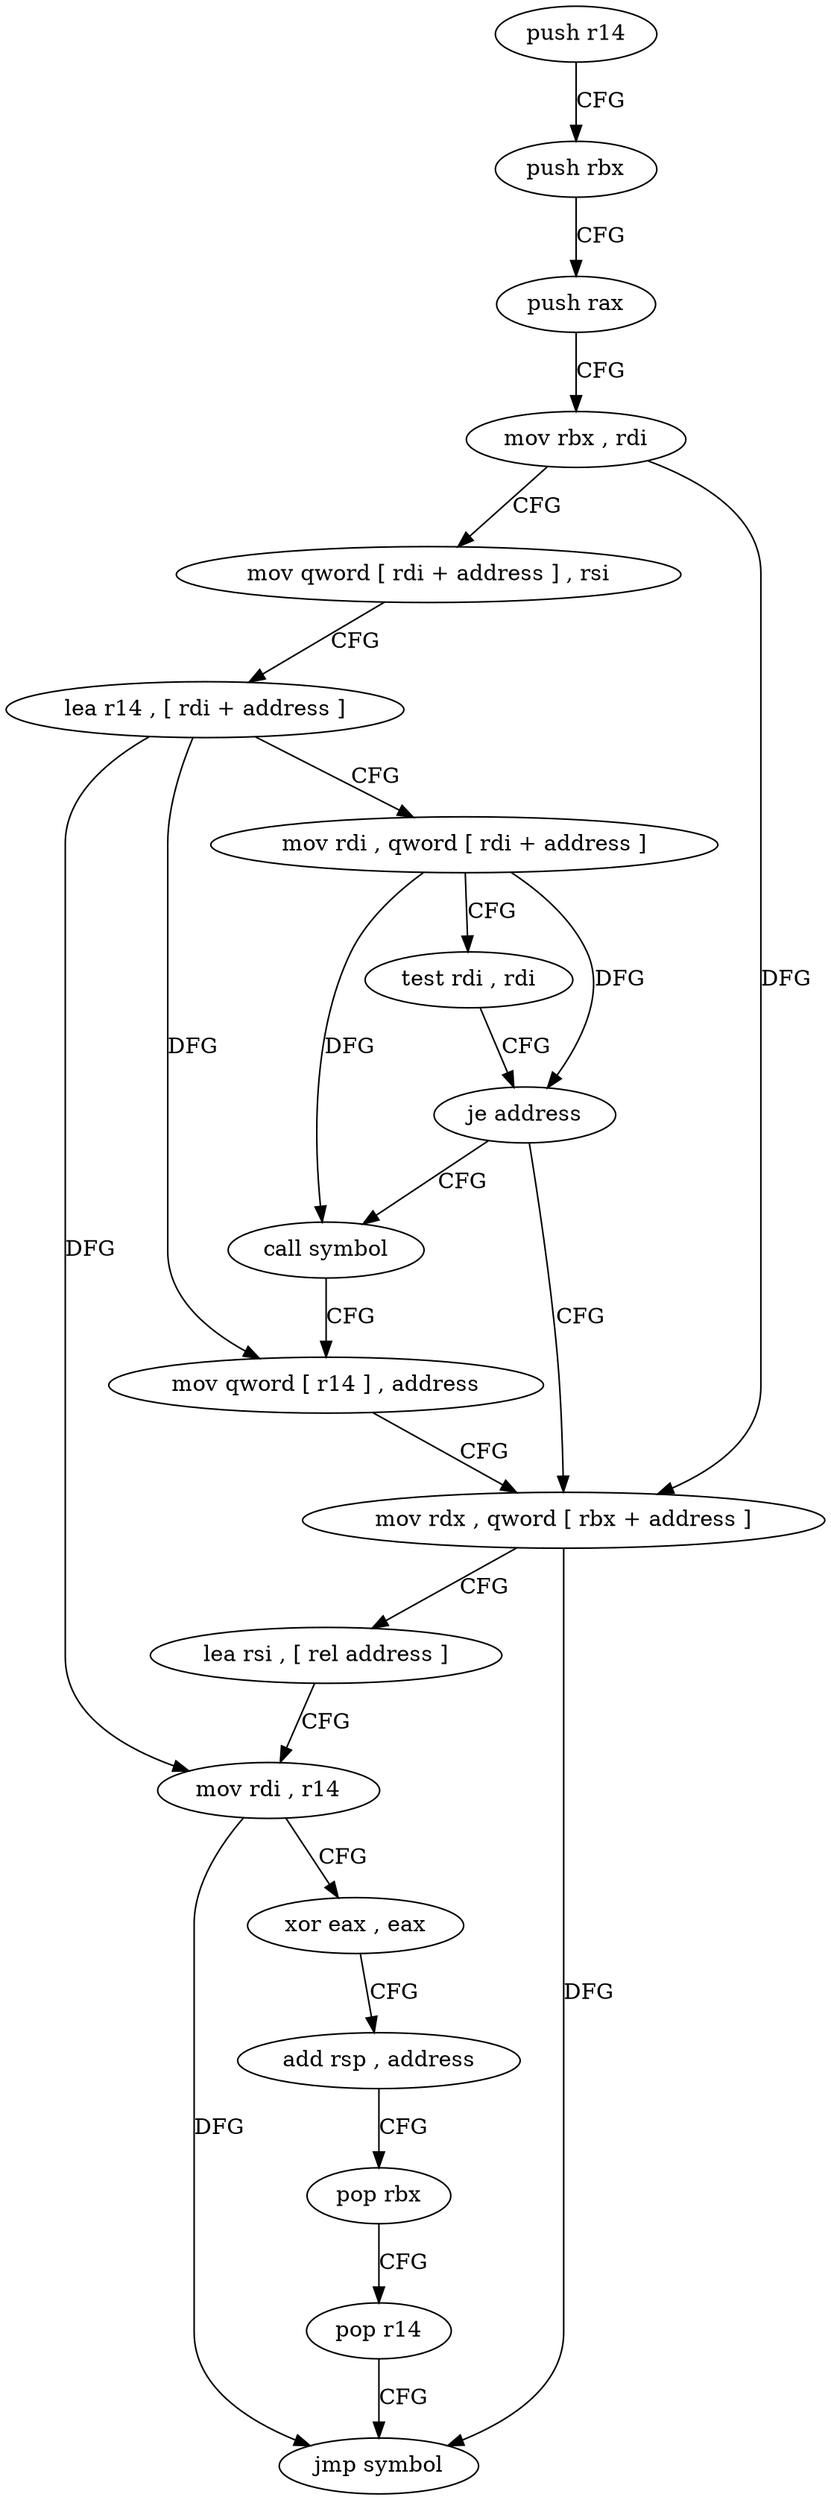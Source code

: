 digraph "func" {
"83008" [label = "push r14" ]
"83010" [label = "push rbx" ]
"83011" [label = "push rax" ]
"83012" [label = "mov rbx , rdi" ]
"83015" [label = "mov qword [ rdi + address ] , rsi" ]
"83019" [label = "lea r14 , [ rdi + address ]" ]
"83023" [label = "mov rdi , qword [ rdi + address ]" ]
"83027" [label = "test rdi , rdi" ]
"83030" [label = "je address" ]
"83044" [label = "mov rdx , qword [ rbx + address ]" ]
"83032" [label = "call symbol" ]
"83048" [label = "lea rsi , [ rel address ]" ]
"83055" [label = "mov rdi , r14" ]
"83058" [label = "xor eax , eax" ]
"83060" [label = "add rsp , address" ]
"83064" [label = "pop rbx" ]
"83065" [label = "pop r14" ]
"83067" [label = "jmp symbol" ]
"83037" [label = "mov qword [ r14 ] , address" ]
"83008" -> "83010" [ label = "CFG" ]
"83010" -> "83011" [ label = "CFG" ]
"83011" -> "83012" [ label = "CFG" ]
"83012" -> "83015" [ label = "CFG" ]
"83012" -> "83044" [ label = "DFG" ]
"83015" -> "83019" [ label = "CFG" ]
"83019" -> "83023" [ label = "CFG" ]
"83019" -> "83055" [ label = "DFG" ]
"83019" -> "83037" [ label = "DFG" ]
"83023" -> "83027" [ label = "CFG" ]
"83023" -> "83030" [ label = "DFG" ]
"83023" -> "83032" [ label = "DFG" ]
"83027" -> "83030" [ label = "CFG" ]
"83030" -> "83044" [ label = "CFG" ]
"83030" -> "83032" [ label = "CFG" ]
"83044" -> "83048" [ label = "CFG" ]
"83044" -> "83067" [ label = "DFG" ]
"83032" -> "83037" [ label = "CFG" ]
"83048" -> "83055" [ label = "CFG" ]
"83055" -> "83058" [ label = "CFG" ]
"83055" -> "83067" [ label = "DFG" ]
"83058" -> "83060" [ label = "CFG" ]
"83060" -> "83064" [ label = "CFG" ]
"83064" -> "83065" [ label = "CFG" ]
"83065" -> "83067" [ label = "CFG" ]
"83037" -> "83044" [ label = "CFG" ]
}
